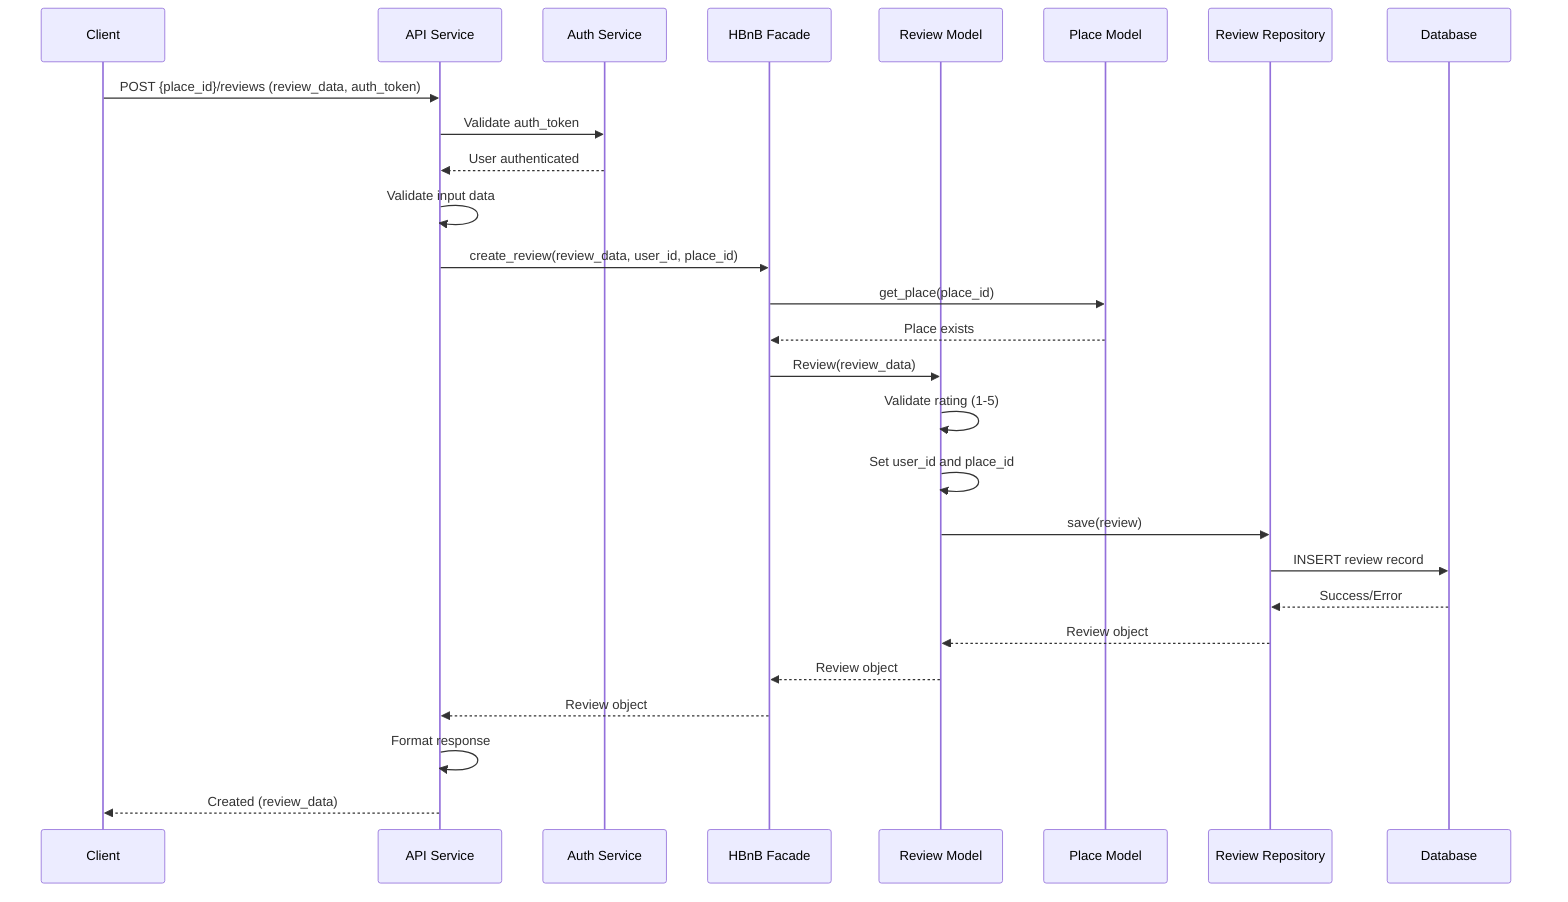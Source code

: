 sequenceDiagram
    participant Client
    participant API as API Service
    participant Auth as Auth Service
    participant Facade as HBnB Facade
    participant Review as Review Model
    participant Place as Place Model
    participant ReviewRepo as Review Repository
    participant DB as Database
    
    Client->>API: POST {place_id}/reviews (review_data, auth_token)
    API->>Auth: Validate auth_token
    Auth-->>API: User authenticated
    API->>API: Validate input data
    API->>Facade: create_review(review_data, user_id, place_id)
    Facade->>Place: get_place(place_id)
    Place-->>Facade: Place exists
    Facade->>Review: Review(review_data)
    Review->>Review: Validate rating (1-5)
    Review->>Review: Set user_id and place_id
    Review->>ReviewRepo: save(review)
    ReviewRepo->>DB: INSERT review record
    DB-->>ReviewRepo: Success/Error
    ReviewRepo-->>Review: Review object
    Review-->>Facade: Review object
    Facade-->>API: Review object
    API->>API: Format response
    API-->>Client: Created (review_data)